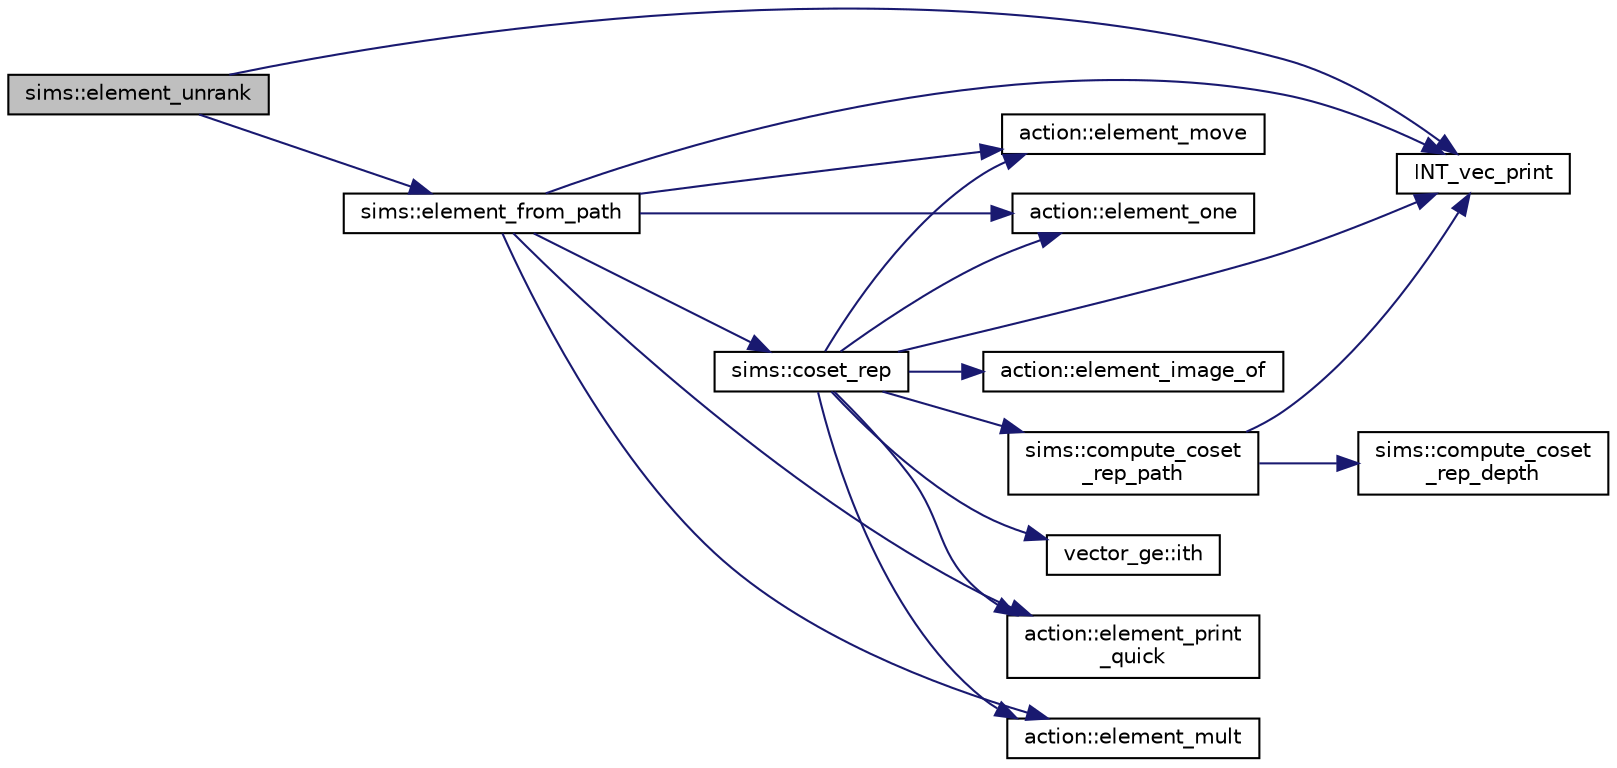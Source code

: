 digraph "sims::element_unrank"
{
  edge [fontname="Helvetica",fontsize="10",labelfontname="Helvetica",labelfontsize="10"];
  node [fontname="Helvetica",fontsize="10",shape=record];
  rankdir="LR";
  Node3780 [label="sims::element_unrank",height=0.2,width=0.4,color="black", fillcolor="grey75", style="filled", fontcolor="black"];
  Node3780 -> Node3781 [color="midnightblue",fontsize="10",style="solid",fontname="Helvetica"];
  Node3781 [label="INT_vec_print",height=0.2,width=0.4,color="black", fillcolor="white", style="filled",URL="$df/dbf/sajeeb_8_c.html#a79a5901af0b47dd0d694109543c027fe"];
  Node3780 -> Node3782 [color="midnightblue",fontsize="10",style="solid",fontname="Helvetica"];
  Node3782 [label="sims::element_from_path",height=0.2,width=0.4,color="black", fillcolor="white", style="filled",URL="$d9/df3/classsims.html#a4a9bc25b1b8e61ba34d6d3d9f9fb8ab8"];
  Node3782 -> Node3781 [color="midnightblue",fontsize="10",style="solid",fontname="Helvetica"];
  Node3782 -> Node3783 [color="midnightblue",fontsize="10",style="solid",fontname="Helvetica"];
  Node3783 [label="action::element_one",height=0.2,width=0.4,color="black", fillcolor="white", style="filled",URL="$d2/d86/classaction.html#a780a105daf04d6d1fe7e2f63b3c88e3b"];
  Node3782 -> Node3784 [color="midnightblue",fontsize="10",style="solid",fontname="Helvetica"];
  Node3784 [label="sims::coset_rep",height=0.2,width=0.4,color="black", fillcolor="white", style="filled",URL="$d9/df3/classsims.html#a3d669dba4d005cd2399388f27f44cd04"];
  Node3784 -> Node3785 [color="midnightblue",fontsize="10",style="solid",fontname="Helvetica"];
  Node3785 [label="sims::compute_coset\l_rep_path",height=0.2,width=0.4,color="black", fillcolor="white", style="filled",URL="$d9/df3/classsims.html#a22a53a24eb86dcfe54cb3588776a4d96"];
  Node3785 -> Node3786 [color="midnightblue",fontsize="10",style="solid",fontname="Helvetica"];
  Node3786 [label="sims::compute_coset\l_rep_depth",height=0.2,width=0.4,color="black", fillcolor="white", style="filled",URL="$d9/df3/classsims.html#abfeb782bd253f1df5253486afb120f6f"];
  Node3785 -> Node3781 [color="midnightblue",fontsize="10",style="solid",fontname="Helvetica"];
  Node3784 -> Node3781 [color="midnightblue",fontsize="10",style="solid",fontname="Helvetica"];
  Node3784 -> Node3783 [color="midnightblue",fontsize="10",style="solid",fontname="Helvetica"];
  Node3784 -> Node3787 [color="midnightblue",fontsize="10",style="solid",fontname="Helvetica"];
  Node3787 [label="vector_ge::ith",height=0.2,width=0.4,color="black", fillcolor="white", style="filled",URL="$d4/d6e/classvector__ge.html#a1ff002e8b746a9beb119d57dcd4a15ff"];
  Node3784 -> Node3788 [color="midnightblue",fontsize="10",style="solid",fontname="Helvetica"];
  Node3788 [label="action::element_print\l_quick",height=0.2,width=0.4,color="black", fillcolor="white", style="filled",URL="$d2/d86/classaction.html#a4844680cf6750396f76494a28655265b"];
  Node3784 -> Node3789 [color="midnightblue",fontsize="10",style="solid",fontname="Helvetica"];
  Node3789 [label="action::element_mult",height=0.2,width=0.4,color="black", fillcolor="white", style="filled",URL="$d2/d86/classaction.html#ae9e36b2cae1f0f7bd7144097fa9a34b3"];
  Node3784 -> Node3790 [color="midnightblue",fontsize="10",style="solid",fontname="Helvetica"];
  Node3790 [label="action::element_move",height=0.2,width=0.4,color="black", fillcolor="white", style="filled",URL="$d2/d86/classaction.html#a550947491bbb534d3d7951f50198a874"];
  Node3784 -> Node3791 [color="midnightblue",fontsize="10",style="solid",fontname="Helvetica"];
  Node3791 [label="action::element_image_of",height=0.2,width=0.4,color="black", fillcolor="white", style="filled",URL="$d2/d86/classaction.html#ae09559d4537a048fc860f8a74a31393d"];
  Node3782 -> Node3788 [color="midnightblue",fontsize="10",style="solid",fontname="Helvetica"];
  Node3782 -> Node3789 [color="midnightblue",fontsize="10",style="solid",fontname="Helvetica"];
  Node3782 -> Node3790 [color="midnightblue",fontsize="10",style="solid",fontname="Helvetica"];
}
